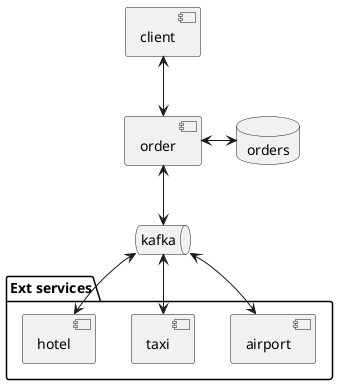 @startuml
'https://plantuml.com/component-diagram


component client
component order
database orders
queue kafka


package "Ext services" {
    component airport
    component taxi
    component hotel
}

client <--> order
order <-> orders
order <--> kafka
kafka <--> airport
kafka <--> taxi
kafka <--> hotel

@enduml